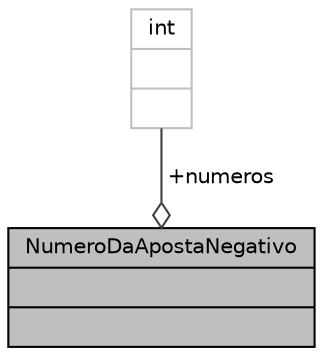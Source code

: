 digraph "NumeroDaApostaNegativo"
{
 // LATEX_PDF_SIZE
  edge [fontname="Helvetica",fontsize="10",labelfontname="Helvetica",labelfontsize="10"];
  node [fontname="Helvetica",fontsize="10",shape=record];
  Node1 [label="{NumeroDaApostaNegativo\n||}",height=0.2,width=0.4,color="black", fillcolor="grey75", style="filled", fontcolor="black",tooltip="Estrutura para representar um erro de número de aposta negativo."];
  Node2 -> Node1 [color="grey25",fontsize="10",style="solid",label=" +numeros" ,arrowhead="odiamond",fontname="Helvetica"];
  Node2 [label="{int\n||}",height=0.2,width=0.4,color="grey75", fillcolor="white", style="filled",tooltip=" "];
}
